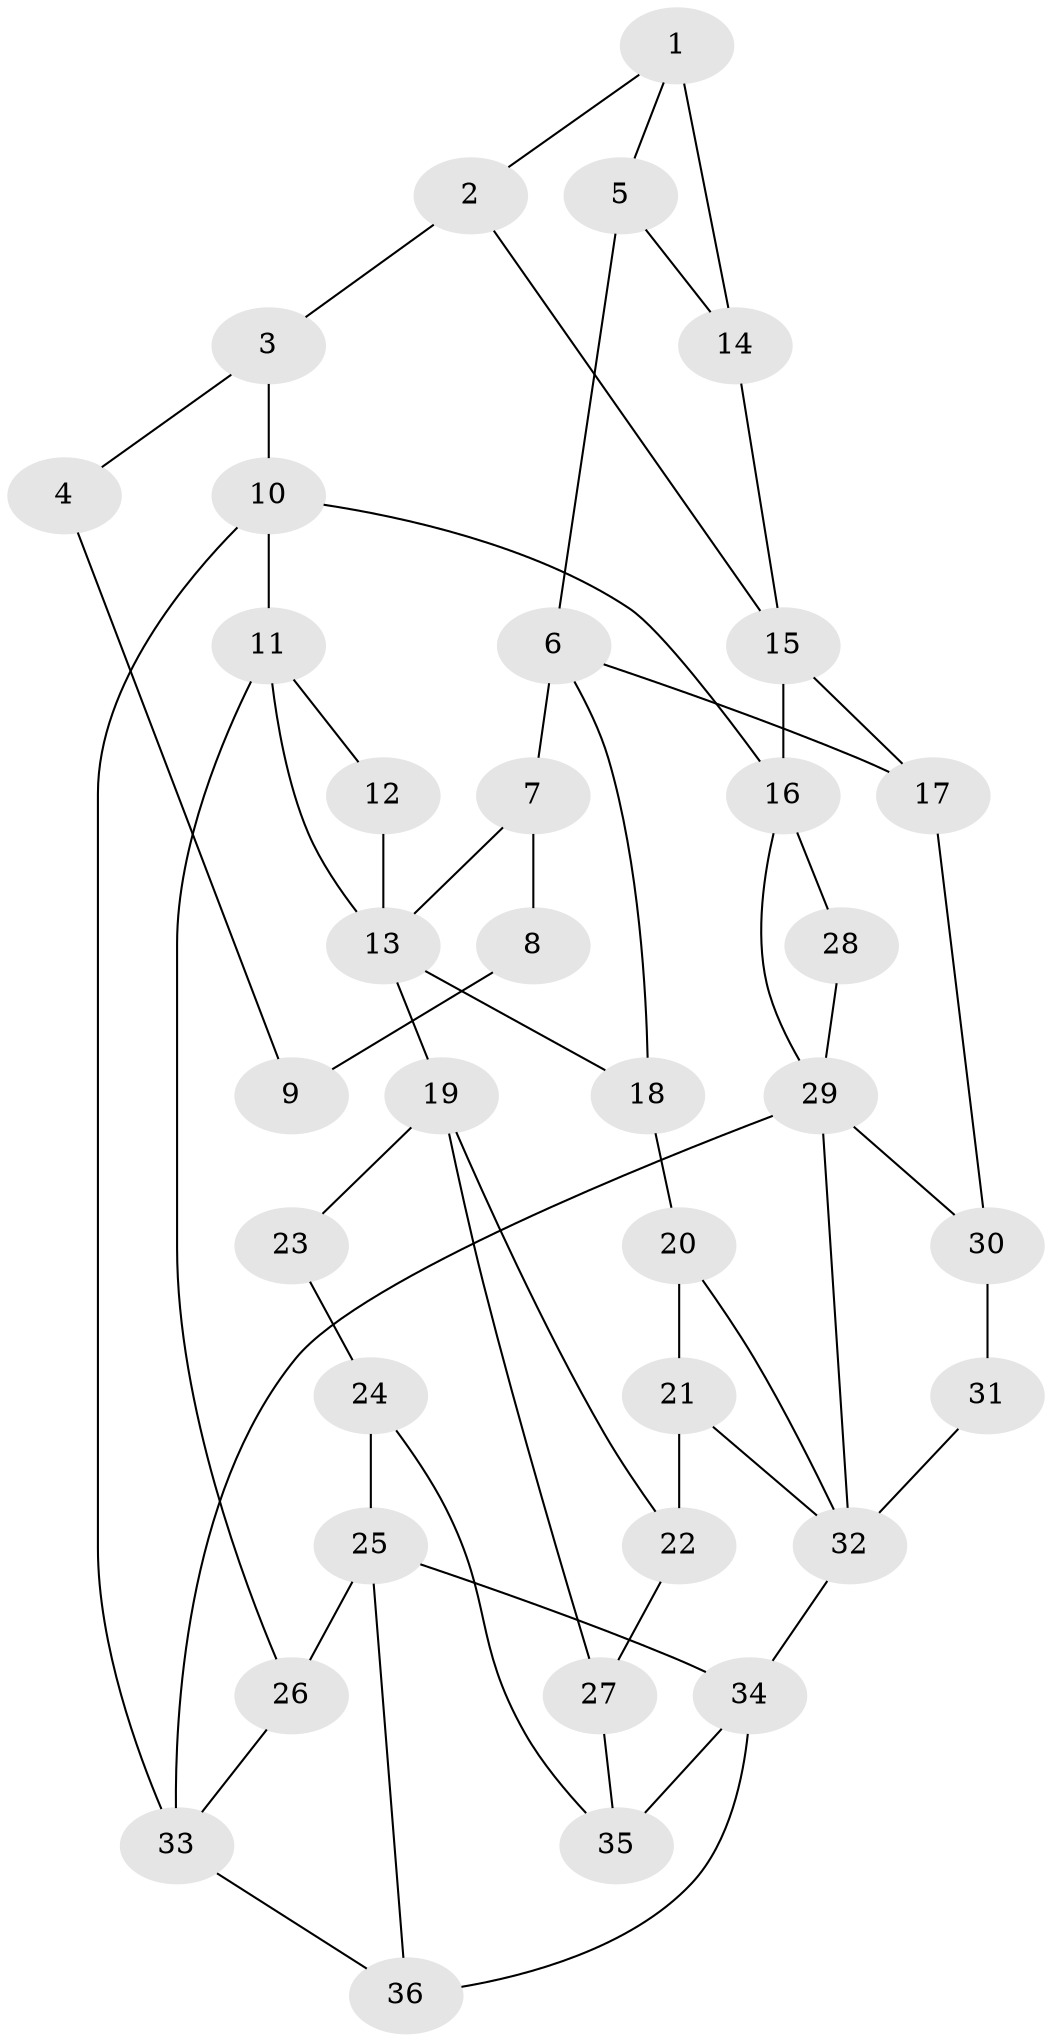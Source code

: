 // original degree distribution, {3: 0.027777777777777776, 5: 0.5277777777777778, 4: 0.2361111111111111, 6: 0.20833333333333334}
// Generated by graph-tools (version 1.1) at 2025/38/03/09/25 02:38:42]
// undirected, 36 vertices, 58 edges
graph export_dot {
graph [start="1"]
  node [color=gray90,style=filled];
  1;
  2;
  3;
  4;
  5;
  6;
  7;
  8;
  9;
  10;
  11;
  12;
  13;
  14;
  15;
  16;
  17;
  18;
  19;
  20;
  21;
  22;
  23;
  24;
  25;
  26;
  27;
  28;
  29;
  30;
  31;
  32;
  33;
  34;
  35;
  36;
  1 -- 2 [weight=1.0];
  1 -- 5 [weight=1.0];
  1 -- 14 [weight=2.0];
  2 -- 3 [weight=1.0];
  2 -- 15 [weight=1.0];
  3 -- 4 [weight=1.0];
  3 -- 10 [weight=1.0];
  4 -- 9 [weight=1.0];
  5 -- 6 [weight=1.0];
  5 -- 14 [weight=1.0];
  6 -- 7 [weight=2.0];
  6 -- 17 [weight=1.0];
  6 -- 18 [weight=2.0];
  7 -- 8 [weight=2.0];
  7 -- 13 [weight=1.0];
  8 -- 9 [weight=1.0];
  10 -- 11 [weight=1.0];
  10 -- 16 [weight=1.0];
  10 -- 33 [weight=1.0];
  11 -- 12 [weight=1.0];
  11 -- 13 [weight=1.0];
  11 -- 26 [weight=1.0];
  12 -- 13 [weight=1.0];
  13 -- 18 [weight=1.0];
  13 -- 19 [weight=2.0];
  14 -- 15 [weight=1.0];
  15 -- 16 [weight=2.0];
  15 -- 17 [weight=1.0];
  16 -- 28 [weight=2.0];
  16 -- 29 [weight=1.0];
  17 -- 30 [weight=1.0];
  18 -- 20 [weight=1.0];
  19 -- 22 [weight=1.0];
  19 -- 23 [weight=2.0];
  19 -- 27 [weight=1.0];
  20 -- 21 [weight=1.0];
  20 -- 32 [weight=1.0];
  21 -- 22 [weight=1.0];
  21 -- 32 [weight=1.0];
  22 -- 27 [weight=1.0];
  23 -- 24 [weight=1.0];
  24 -- 25 [weight=1.0];
  24 -- 35 [weight=1.0];
  25 -- 26 [weight=2.0];
  25 -- 34 [weight=1.0];
  25 -- 36 [weight=2.0];
  26 -- 33 [weight=1.0];
  27 -- 35 [weight=1.0];
  28 -- 29 [weight=1.0];
  29 -- 30 [weight=1.0];
  29 -- 32 [weight=1.0];
  29 -- 33 [weight=2.0];
  30 -- 31 [weight=1.0];
  31 -- 32 [weight=2.0];
  32 -- 34 [weight=1.0];
  33 -- 36 [weight=1.0];
  34 -- 35 [weight=2.0];
  34 -- 36 [weight=1.0];
}

